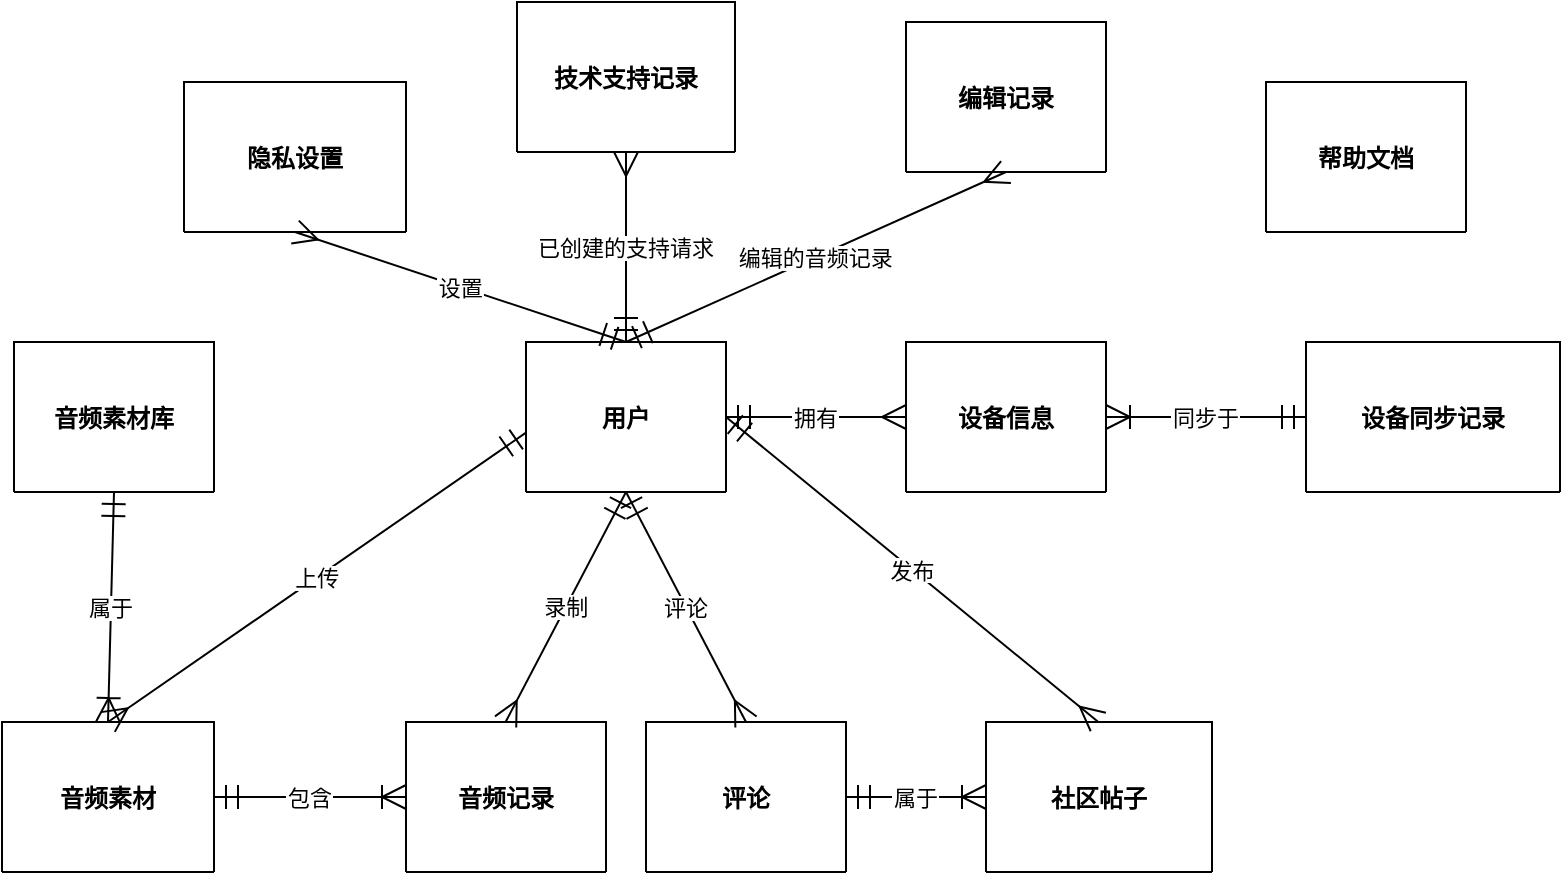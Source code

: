 <mxfile version="21.8.0" type="github">
  <diagram name="第 1 页" id="sQGJP1BZX2xEVuhKLmyP">
    <mxGraphModel dx="1195" dy="658" grid="1" gridSize="10" guides="1" tooltips="1" connect="1" arrows="1" fold="1" page="1" pageScale="1" pageWidth="827" pageHeight="1169" math="0" shadow="0">
      <root>
        <mxCell id="0" />
        <mxCell id="1" parent="0" />
        <mxCell id="mLJRDm1sOdOWoueKn535-1" value="用户" style="shape=table;startSize=75;container=1;collapsible=0;childLayout=tableLayout;fixedRows=1;rowLines=1;fontStyle=1;align=center;resizeLast=1;" vertex="1" parent="1">
          <mxGeometry x="530" y="210" width="100" height="75" as="geometry" />
        </mxCell>
        <mxCell id="mLJRDm1sOdOWoueKn535-2" value="音频记录" style="shape=table;startSize=75;container=1;collapsible=0;childLayout=tableLayout;fixedRows=1;rowLines=1;fontStyle=1;align=center;resizeLast=1;" vertex="1" parent="1">
          <mxGeometry x="470" y="400" width="100" height="75" as="geometry" />
        </mxCell>
        <mxCell id="mLJRDm1sOdOWoueKn535-3" value="音频素材" style="shape=table;startSize=75;container=1;collapsible=0;childLayout=tableLayout;fixedRows=1;rowLines=1;fontStyle=1;align=center;resizeLast=1;" vertex="1" parent="1">
          <mxGeometry x="268" y="400" width="106" height="75" as="geometry" />
        </mxCell>
        <mxCell id="mLJRDm1sOdOWoueKn535-4" value="社区帖子" style="shape=table;startSize=75;container=1;collapsible=0;childLayout=tableLayout;fixedRows=1;rowLines=1;fontStyle=1;align=center;resizeLast=1;" vertex="1" parent="1">
          <mxGeometry x="760" y="400" width="113" height="75" as="geometry" />
        </mxCell>
        <mxCell id="mLJRDm1sOdOWoueKn535-5" value="评论" style="shape=table;startSize=75;container=1;collapsible=0;childLayout=tableLayout;fixedRows=1;rowLines=1;fontStyle=1;align=center;resizeLast=1;" vertex="1" parent="1">
          <mxGeometry x="590" y="400" width="100" height="75" as="geometry" />
        </mxCell>
        <mxCell id="mLJRDm1sOdOWoueKn535-6" value="设备信息" style="shape=table;startSize=75;container=1;collapsible=0;childLayout=tableLayout;fixedRows=1;rowLines=1;fontStyle=1;align=center;resizeLast=1;" vertex="1" parent="1">
          <mxGeometry x="720" y="210" width="100" height="75" as="geometry" />
        </mxCell>
        <mxCell id="mLJRDm1sOdOWoueKn535-7" value="隐私设置" style="shape=table;startSize=75;container=1;collapsible=0;childLayout=tableLayout;fixedRows=1;rowLines=1;fontStyle=1;align=center;resizeLast=1;" vertex="1" parent="1">
          <mxGeometry x="359" y="80" width="111" height="75" as="geometry" />
        </mxCell>
        <mxCell id="mLJRDm1sOdOWoueKn535-8" value="技术支持记录" style="shape=table;startSize=75;container=1;collapsible=0;childLayout=tableLayout;fixedRows=1;rowLines=1;fontStyle=1;align=center;resizeLast=1;" vertex="1" parent="1">
          <mxGeometry x="525.5" y="40" width="109" height="75" as="geometry" />
        </mxCell>
        <mxCell id="mLJRDm1sOdOWoueKn535-9" value="编辑记录" style="shape=table;startSize=75;container=1;collapsible=0;childLayout=tableLayout;fixedRows=1;rowLines=1;fontStyle=1;align=center;resizeLast=1;" vertex="1" parent="1">
          <mxGeometry x="720" y="50" width="100" height="75" as="geometry" />
        </mxCell>
        <mxCell id="mLJRDm1sOdOWoueKn535-10" value="音频素材库" style="shape=table;startSize=75;container=1;collapsible=0;childLayout=tableLayout;fixedRows=1;rowLines=1;fontStyle=1;align=center;resizeLast=1;" vertex="1" parent="1">
          <mxGeometry x="274" y="210" width="100" height="75" as="geometry" />
        </mxCell>
        <mxCell id="mLJRDm1sOdOWoueKn535-11" value="设备同步记录" style="shape=table;startSize=75;container=1;collapsible=0;childLayout=tableLayout;fixedRows=1;rowLines=1;fontStyle=1;align=center;resizeLast=1;" vertex="1" parent="1">
          <mxGeometry x="920" y="210" width="127" height="75" as="geometry" />
        </mxCell>
        <mxCell id="mLJRDm1sOdOWoueKn535-12" value="录制" style="curved=1;startArrow=ERmandOne;startSize=10;;endArrow=ERmany;endSize=10;;exitX=0.5;exitY=1;entryX=0.498;entryY=0;rounded=0;exitDx=0;exitDy=0;" edge="1" parent="1" source="mLJRDm1sOdOWoueKn535-1" target="mLJRDm1sOdOWoueKn535-2">
          <mxGeometry x="-0.003" relative="1" as="geometry">
            <mxPoint as="offset" />
          </mxGeometry>
        </mxCell>
        <mxCell id="mLJRDm1sOdOWoueKn535-13" value="上传" style="curved=1;startArrow=ERmandOne;startSize=10;;endArrow=ERmany;endSize=10;;exitX=0.003;exitY=0.604;entryX=0.5;entryY=0;rounded=0;entryDx=0;entryDy=0;" edge="1" parent="1" source="mLJRDm1sOdOWoueKn535-1" target="mLJRDm1sOdOWoueKn535-3">
          <mxGeometry relative="1" as="geometry" />
        </mxCell>
        <mxCell id="mLJRDm1sOdOWoueKn535-14" value="发布" style="curved=1;startArrow=ERmandOne;startSize=10;;endArrow=ERmany;endSize=10;;exitX=1;exitY=0.5;entryX=0.497;entryY=0;rounded=0;exitDx=0;exitDy=0;" edge="1" parent="1" source="mLJRDm1sOdOWoueKn535-1" target="mLJRDm1sOdOWoueKn535-4">
          <mxGeometry relative="1" as="geometry" />
        </mxCell>
        <mxCell id="mLJRDm1sOdOWoueKn535-15" value="评论" style="curved=1;startArrow=ERmandOne;startSize=10;;endArrow=ERmany;endSize=10;;exitX=0.5;exitY=1;entryX=0.5;entryY=0;rounded=0;exitDx=0;exitDy=0;entryDx=0;entryDy=0;" edge="1" parent="1" source="mLJRDm1sOdOWoueKn535-1" target="mLJRDm1sOdOWoueKn535-5">
          <mxGeometry relative="1" as="geometry" />
        </mxCell>
        <mxCell id="mLJRDm1sOdOWoueKn535-16" value="拥有" style="curved=1;startArrow=ERmandOne;startSize=10;;endArrow=ERmany;endSize=10;;exitX=1;exitY=0.5;entryX=0;entryY=0.5;rounded=0;exitDx=0;exitDy=0;entryDx=0;entryDy=0;" edge="1" parent="1" source="mLJRDm1sOdOWoueKn535-1" target="mLJRDm1sOdOWoueKn535-6">
          <mxGeometry relative="1" as="geometry" />
        </mxCell>
        <mxCell id="mLJRDm1sOdOWoueKn535-17" value="设置" style="curved=1;startArrow=ERmandOne;startSize=10;;endArrow=ERmany;endSize=10;;exitX=0.5;exitY=0;entryX=0.5;entryY=1;rounded=0;exitDx=0;exitDy=0;entryDx=0;entryDy=0;" edge="1" parent="1" source="mLJRDm1sOdOWoueKn535-1" target="mLJRDm1sOdOWoueKn535-7">
          <mxGeometry relative="1" as="geometry" />
        </mxCell>
        <mxCell id="mLJRDm1sOdOWoueKn535-18" value="已创建的支持请求" style="curved=1;startArrow=ERmandOne;startSize=10;;endArrow=ERmany;endSize=10;;exitX=0.5;exitY=0;rounded=0;exitDx=0;exitDy=0;entryX=0.5;entryY=1;entryDx=0;entryDy=0;" edge="1" parent="1" source="mLJRDm1sOdOWoueKn535-1" target="mLJRDm1sOdOWoueKn535-8">
          <mxGeometry relative="1" as="geometry">
            <mxPoint x="580" y="130" as="targetPoint" />
          </mxGeometry>
        </mxCell>
        <mxCell id="mLJRDm1sOdOWoueKn535-19" value="编辑的音频记录" style="curved=1;startArrow=ERmandOne;startSize=10;;endArrow=ERmany;endSize=10;;exitX=0.5;exitY=0;entryX=0.5;entryY=1;rounded=0;exitDx=0;exitDy=0;entryDx=0;entryDy=0;" edge="1" parent="1" source="mLJRDm1sOdOWoueKn535-1" target="mLJRDm1sOdOWoueKn535-9">
          <mxGeometry relative="1" as="geometry" />
        </mxCell>
        <mxCell id="mLJRDm1sOdOWoueKn535-20" value="包含" style="curved=1;startArrow=ERoneToMany;startSize=10;;endArrow=ERmandOne;endSize=10;;exitX=0;exitY=0.5;entryX=1;entryY=0.5;rounded=0;exitDx=0;exitDy=0;entryDx=0;entryDy=0;" edge="1" parent="1" source="mLJRDm1sOdOWoueKn535-2" target="mLJRDm1sOdOWoueKn535-3">
          <mxGeometry relative="1" as="geometry" />
        </mxCell>
        <mxCell id="mLJRDm1sOdOWoueKn535-21" value="属于" style="curved=1;startArrow=ERoneToMany;startSize=10;;endArrow=ERmandOne;endSize=10;;exitX=0.5;exitY=0;entryX=0.5;entryY=1;rounded=0;exitDx=0;exitDy=0;entryDx=0;entryDy=0;" edge="1" parent="1" source="mLJRDm1sOdOWoueKn535-3" target="mLJRDm1sOdOWoueKn535-10">
          <mxGeometry relative="1" as="geometry">
            <Array as="points" />
          </mxGeometry>
        </mxCell>
        <mxCell id="mLJRDm1sOdOWoueKn535-22" value="属于" style="curved=1;startArrow=ERoneToMany;startSize=10;;endArrow=ERmandOne;endSize=10;;exitX=0;exitY=0.5;entryX=1;entryY=0.5;rounded=0;exitDx=0;exitDy=0;entryDx=0;entryDy=0;" edge="1" parent="1" source="mLJRDm1sOdOWoueKn535-4" target="mLJRDm1sOdOWoueKn535-5">
          <mxGeometry relative="1" as="geometry" />
        </mxCell>
        <mxCell id="mLJRDm1sOdOWoueKn535-23" value="同步于" style="curved=1;startArrow=ERoneToMany;startSize=10;;endArrow=ERmandOne;endSize=10;;exitX=1;exitY=0.5;entryX=0;entryY=0.5;rounded=0;exitDx=0;exitDy=0;entryDx=0;entryDy=0;" edge="1" parent="1" source="mLJRDm1sOdOWoueKn535-6" target="mLJRDm1sOdOWoueKn535-11">
          <mxGeometry relative="1" as="geometry">
            <Array as="points" />
          </mxGeometry>
        </mxCell>
        <mxCell id="mLJRDm1sOdOWoueKn535-24" value="帮助文档" style="shape=table;startSize=75;container=1;collapsible=0;childLayout=tableLayout;fixedRows=1;rowLines=1;fontStyle=1;align=center;resizeLast=1;" vertex="1" parent="1">
          <mxGeometry x="900" y="80" width="100" height="75" as="geometry" />
        </mxCell>
      </root>
    </mxGraphModel>
  </diagram>
</mxfile>
